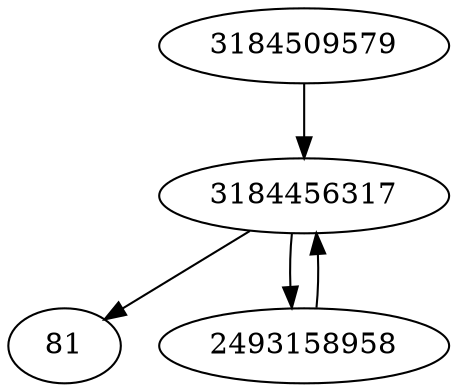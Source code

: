 strict digraph  {
81;
3184509579;
3184456317;
2493158958;
3184509579 -> 3184456317;
3184456317 -> 81;
3184456317 -> 2493158958;
2493158958 -> 3184456317;
}
